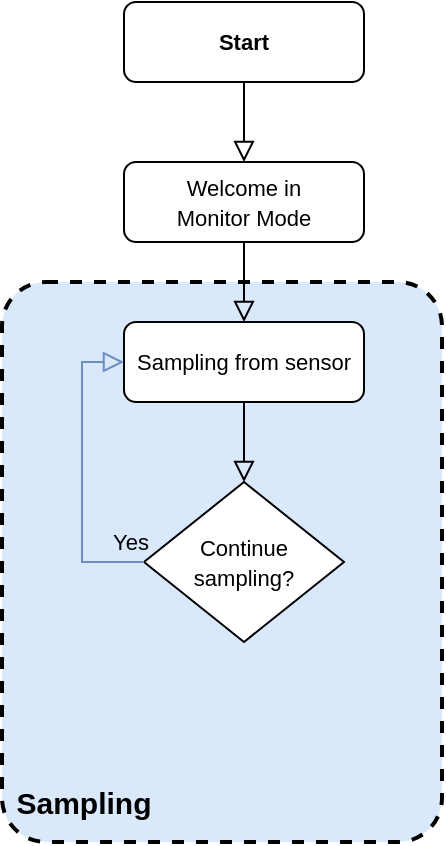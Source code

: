 <mxfile version="20.5.0" type="device"><diagram id="tTxPFTGrQ4OZ_3wx2QAl" name="Pagina-1"><mxGraphModel dx="3062" dy="1987" grid="1" gridSize="10" guides="1" tooltips="1" connect="1" arrows="1" fold="1" page="1" pageScale="1" pageWidth="827" pageHeight="1169" math="0" shadow="0"><root><mxCell id="0"/><mxCell id="1" parent="0"/><mxCell id="4VgJ214ptQbbKDNlv2a_-6" value="" style="rounded=1;whiteSpace=wrap;dashed=1;fillColor=#dae8fc;arcSize=10;horizontal=1;verticalAlign=top;labelPosition=left;verticalLabelPosition=middle;align=right;html=1;fontSize=15;fontStyle=1;spacingLeft=0;spacingTop=0;spacing=0;spacingRight=-31;strokeColor=default;strokeWidth=2;" vertex="1" parent="1"><mxGeometry x="-1460" y="-1020" width="220" height="280" as="geometry"/></mxCell><mxCell id="4VgJ214ptQbbKDNlv2a_-7" value="&lt;span style=&quot;font-size: 11px;&quot;&gt;Sampling from sensor&lt;br&gt;&lt;/span&gt;" style="rounded=1;whiteSpace=wrap;html=1;fontSize=12;glass=0;strokeWidth=1;shadow=0;fontStyle=0;labelBackgroundColor=default;labelBorderColor=none;" vertex="1" parent="1"><mxGeometry x="-1399" y="-1000" width="120" height="40" as="geometry"/></mxCell><mxCell id="4VgJ214ptQbbKDNlv2a_-10" value="" style="rounded=0;html=1;jettySize=auto;orthogonalLoop=1;fontSize=11;endArrow=block;endFill=0;endSize=8;strokeWidth=1;shadow=0;labelBackgroundColor=default;edgeStyle=orthogonalEdgeStyle;" edge="1" parent="1" source="4VgJ214ptQbbKDNlv2a_-7" target="4VgJ214ptQbbKDNlv2a_-11"><mxGeometry x="-0.333" relative="1" as="geometry"><mxPoint as="offset"/><mxPoint x="-1329" y="-870" as="sourcePoint"/><mxPoint x="-1339" y="-920" as="targetPoint"/></mxGeometry></mxCell><mxCell id="4VgJ214ptQbbKDNlv2a_-11" value="&lt;span style=&quot;font-size: 11px;&quot;&gt;Continue&lt;br&gt;sampling?&lt;/span&gt;" style="rhombus;whiteSpace=wrap;html=1;" vertex="1" parent="1"><mxGeometry x="-1389" y="-920" width="100" height="80" as="geometry"/></mxCell><mxCell id="4VgJ214ptQbbKDNlv2a_-12" value="Yes" style="rounded=0;html=1;jettySize=auto;orthogonalLoop=1;fontSize=11;endArrow=block;endFill=0;endSize=8;strokeWidth=1;shadow=0;labelBackgroundColor=none;edgeStyle=elbowEdgeStyle;entryX=0;entryY=0.5;entryDx=0;entryDy=0;fillColor=#dae8fc;strokeColor=#6c8ebf;exitX=0;exitY=0.5;exitDx=0;exitDy=0;" edge="1" parent="1" source="4VgJ214ptQbbKDNlv2a_-11" target="4VgJ214ptQbbKDNlv2a_-7"><mxGeometry x="-0.905" y="-10" relative="1" as="geometry"><mxPoint as="offset"/><mxPoint x="-1690" y="-550" as="sourcePoint"/><mxPoint x="-1789" y="-970" as="targetPoint"/><Array as="points"><mxPoint x="-1420" y="-890"/></Array></mxGeometry></mxCell><mxCell id="4VgJ214ptQbbKDNlv2a_-13" value="&lt;span style=&quot;font-size: 11px;&quot;&gt;Start&lt;br&gt;&lt;/span&gt;" style="rounded=1;whiteSpace=wrap;html=1;fontSize=12;glass=0;strokeWidth=1;shadow=0;fontStyle=1;labelBackgroundColor=default;labelBorderColor=none;" vertex="1" parent="1"><mxGeometry x="-1399" y="-1160" width="120" height="40" as="geometry"/></mxCell><mxCell id="4VgJ214ptQbbKDNlv2a_-14" value="&lt;span style=&quot;font-size: 11px;&quot;&gt;Welcome in &lt;br&gt;Monitor Mode&lt;br&gt;&lt;/span&gt;" style="rounded=1;whiteSpace=wrap;html=1;fontSize=12;glass=0;strokeWidth=1;shadow=0;fontStyle=0;labelBackgroundColor=default;labelBorderColor=none;" vertex="1" parent="1"><mxGeometry x="-1399" y="-1080" width="120" height="40" as="geometry"/></mxCell><mxCell id="4VgJ214ptQbbKDNlv2a_-15" value="" style="rounded=0;html=1;jettySize=auto;orthogonalLoop=1;fontSize=11;endArrow=block;endFill=0;endSize=8;strokeWidth=1;shadow=0;labelBackgroundColor=default;edgeStyle=orthogonalEdgeStyle;" edge="1" parent="1" source="4VgJ214ptQbbKDNlv2a_-13" target="4VgJ214ptQbbKDNlv2a_-14"><mxGeometry x="-0.333" relative="1" as="geometry"><mxPoint as="offset"/><mxPoint x="-1329" y="-920" as="sourcePoint"/><mxPoint x="-1329" y="-880" as="targetPoint"/></mxGeometry></mxCell><mxCell id="4VgJ214ptQbbKDNlv2a_-16" value="" style="rounded=0;html=1;jettySize=auto;orthogonalLoop=1;fontSize=11;endArrow=block;endFill=0;endSize=8;strokeWidth=1;shadow=0;labelBackgroundColor=default;edgeStyle=orthogonalEdgeStyle;exitX=0.5;exitY=1;exitDx=0;exitDy=0;" edge="1" parent="1" source="4VgJ214ptQbbKDNlv2a_-14" target="4VgJ214ptQbbKDNlv2a_-7"><mxGeometry x="-0.333" relative="1" as="geometry"><mxPoint as="offset"/><mxPoint x="-1329" y="-1110" as="sourcePoint"/><mxPoint x="-1339" y="-1000" as="targetPoint"/></mxGeometry></mxCell><mxCell id="4VgJ214ptQbbKDNlv2a_-17" value="Sampling" style="text;html=1;strokeColor=none;fillColor=none;align=center;verticalAlign=middle;whiteSpace=wrap;rounded=0;dashed=1;strokeWidth=2;fontSize=15;fontColor=#000000;fontStyle=1" vertex="1" parent="1"><mxGeometry x="-1449" y="-775" width="60" height="30" as="geometry"/></mxCell></root></mxGraphModel></diagram></mxfile>